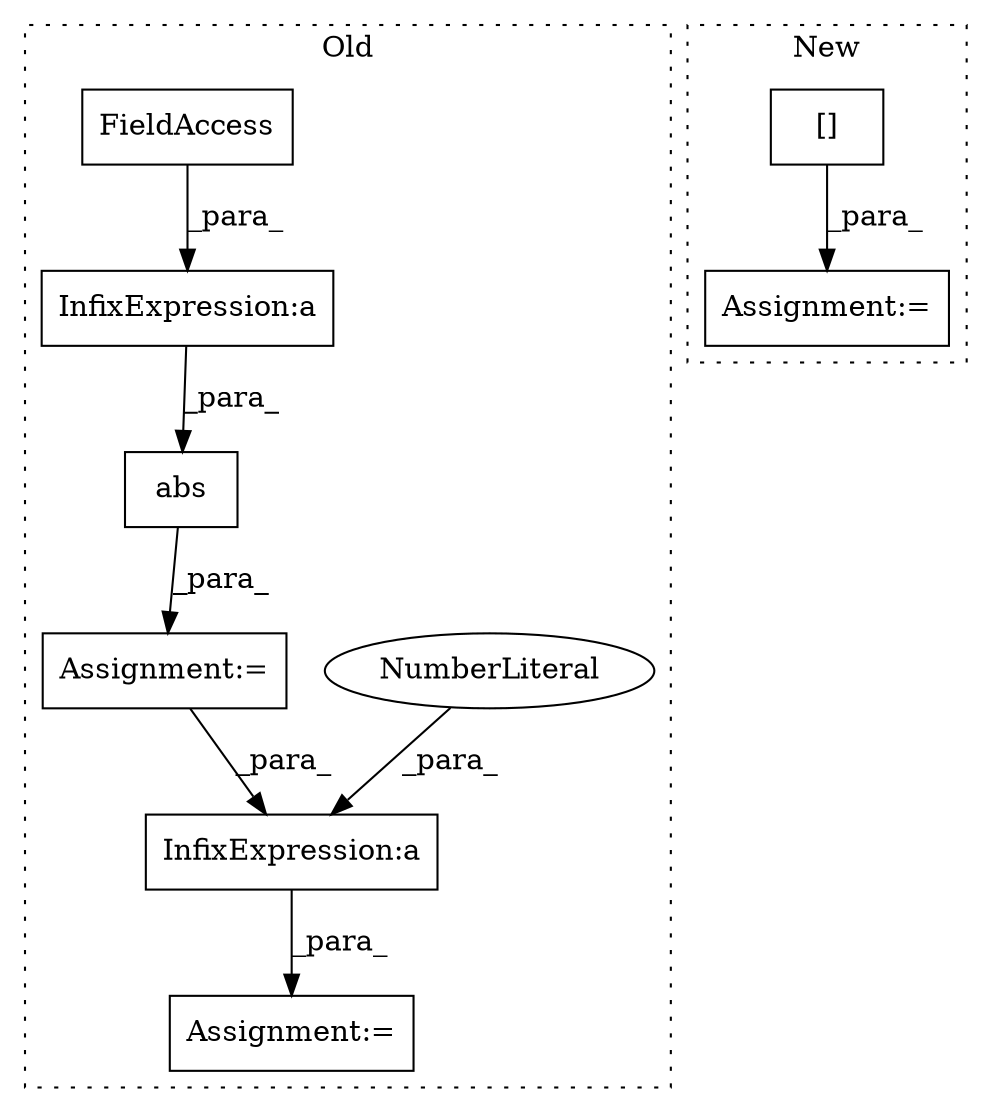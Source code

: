 digraph G {
subgraph cluster0 {
1 [label="abs" a="32" s="1222,1255" l="4,1" shape="box"];
3 [label="Assignment:=" a="7" s="1351" l="1" shape="box"];
4 [label="Assignment:=" a="7" s="1221" l="1" shape="box"];
5 [label="InfixExpression:a" a="27" s="1239" l="3" shape="box"];
6 [label="InfixExpression:a" a="27" s="1280" l="3" shape="box"];
7 [label="NumberLiteral" a="34" s="1283" l="3" shape="ellipse"];
8 [label="FieldAccess" a="22" s="1226" l="13" shape="box"];
label = "Old";
style="dotted";
}
subgraph cluster1 {
2 [label="[]" a="2" s="1230,1319" l="76,1" shape="box"];
9 [label="Assignment:=" a="7" s="1229" l="1" shape="box"];
label = "New";
style="dotted";
}
1 -> 4 [label="_para_"];
2 -> 9 [label="_para_"];
4 -> 6 [label="_para_"];
5 -> 1 [label="_para_"];
6 -> 3 [label="_para_"];
7 -> 6 [label="_para_"];
8 -> 5 [label="_para_"];
}